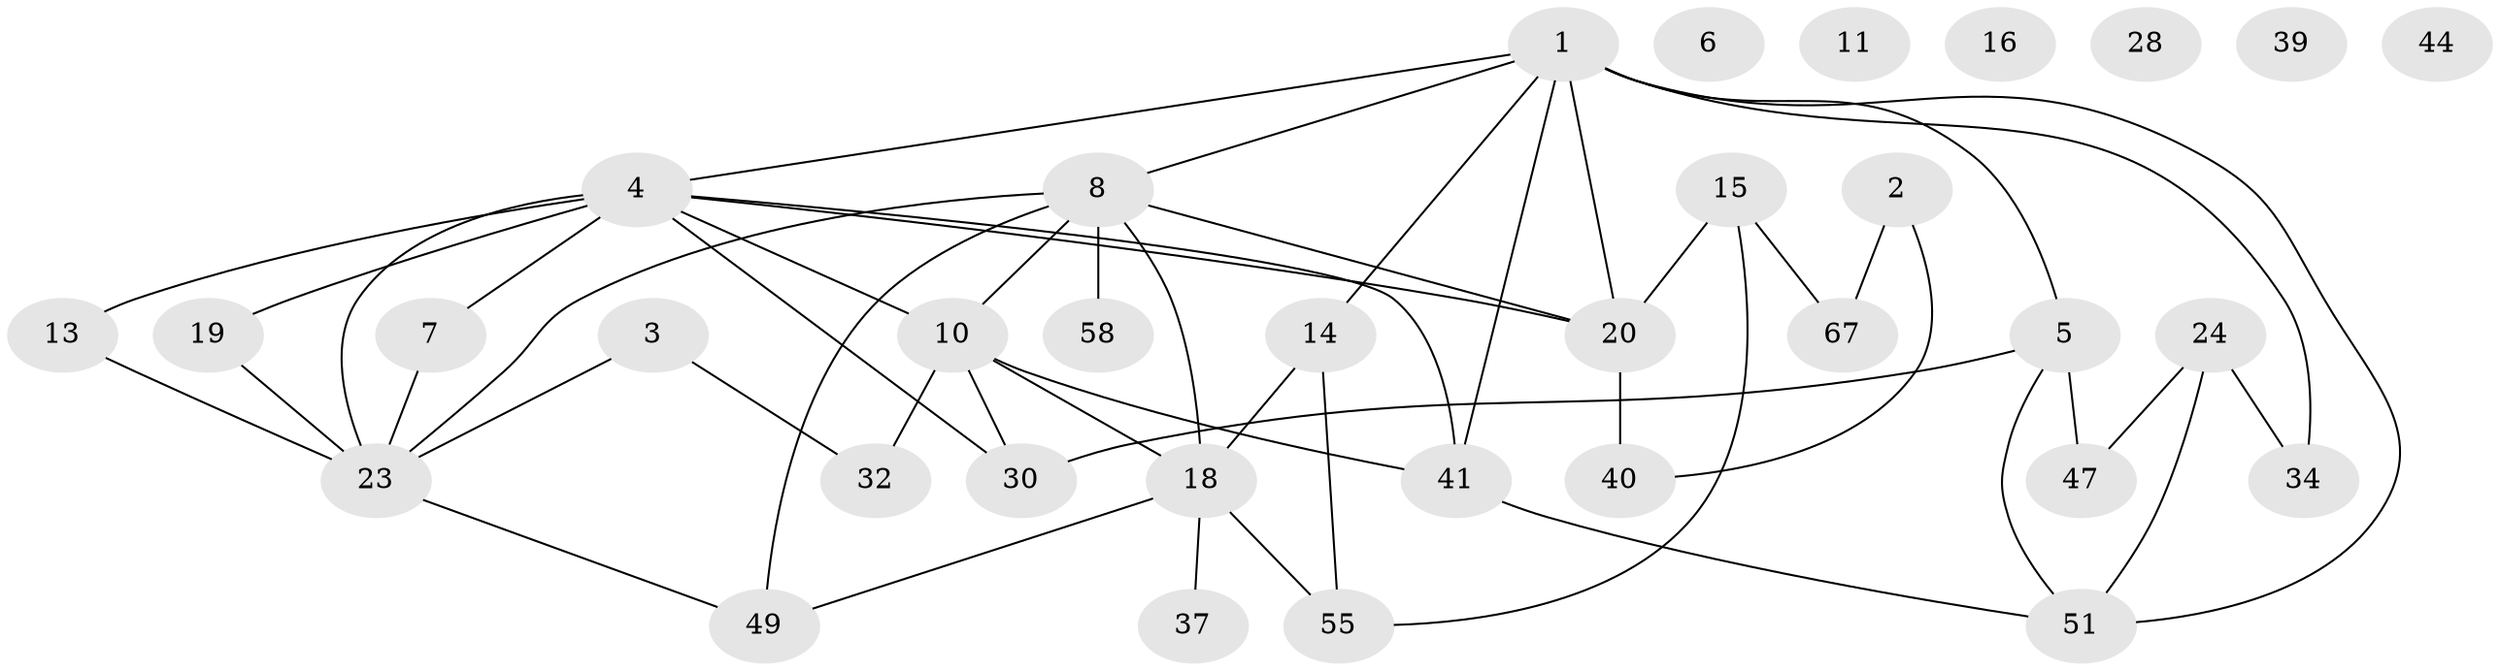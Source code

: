 // original degree distribution, {5: 0.07352941176470588, 2: 0.3088235294117647, 4: 0.22058823529411764, 0: 0.07352941176470588, 1: 0.16176470588235295, 3: 0.14705882352941177, 6: 0.014705882352941176}
// Generated by graph-tools (version 1.1) at 2025/13/03/09/25 04:13:13]
// undirected, 34 vertices, 50 edges
graph export_dot {
graph [start="1"]
  node [color=gray90,style=filled];
  1 [super="+21+9"];
  2;
  3;
  4 [super="+12"];
  5 [super="+46"];
  6;
  7 [super="+66"];
  8 [super="+17"];
  10 [super="+25"];
  11;
  13 [super="+29"];
  14 [super="+50"];
  15 [super="+45"];
  16;
  18 [super="+22+26"];
  19 [super="+33"];
  20 [super="+31"];
  23 [super="+36"];
  24 [super="+35"];
  28;
  30 [super="+56+53"];
  32;
  34;
  37;
  39 [super="+54"];
  40;
  41 [super="+52"];
  44;
  47;
  49;
  51 [super="+60"];
  55;
  58;
  67;
  1 -- 51;
  1 -- 8;
  1 -- 20;
  1 -- 5;
  1 -- 34;
  1 -- 4;
  1 -- 14;
  1 -- 41;
  2 -- 40;
  2 -- 67;
  3 -- 23;
  3 -- 32;
  4 -- 13;
  4 -- 23 [weight=2];
  4 -- 7;
  4 -- 41;
  4 -- 19;
  4 -- 20;
  4 -- 30;
  4 -- 10;
  5 -- 47;
  5 -- 51;
  5 -- 30;
  7 -- 23;
  8 -- 49;
  8 -- 58;
  8 -- 23;
  8 -- 10;
  8 -- 20;
  8 -- 18;
  10 -- 18;
  10 -- 32;
  10 -- 30;
  10 -- 41;
  13 -- 23;
  14 -- 18;
  14 -- 55;
  15 -- 55;
  15 -- 67;
  15 -- 20;
  18 -- 49;
  18 -- 37;
  18 -- 55;
  19 -- 23;
  20 -- 40;
  23 -- 49;
  24 -- 51;
  24 -- 34;
  24 -- 47;
  41 -- 51;
}
